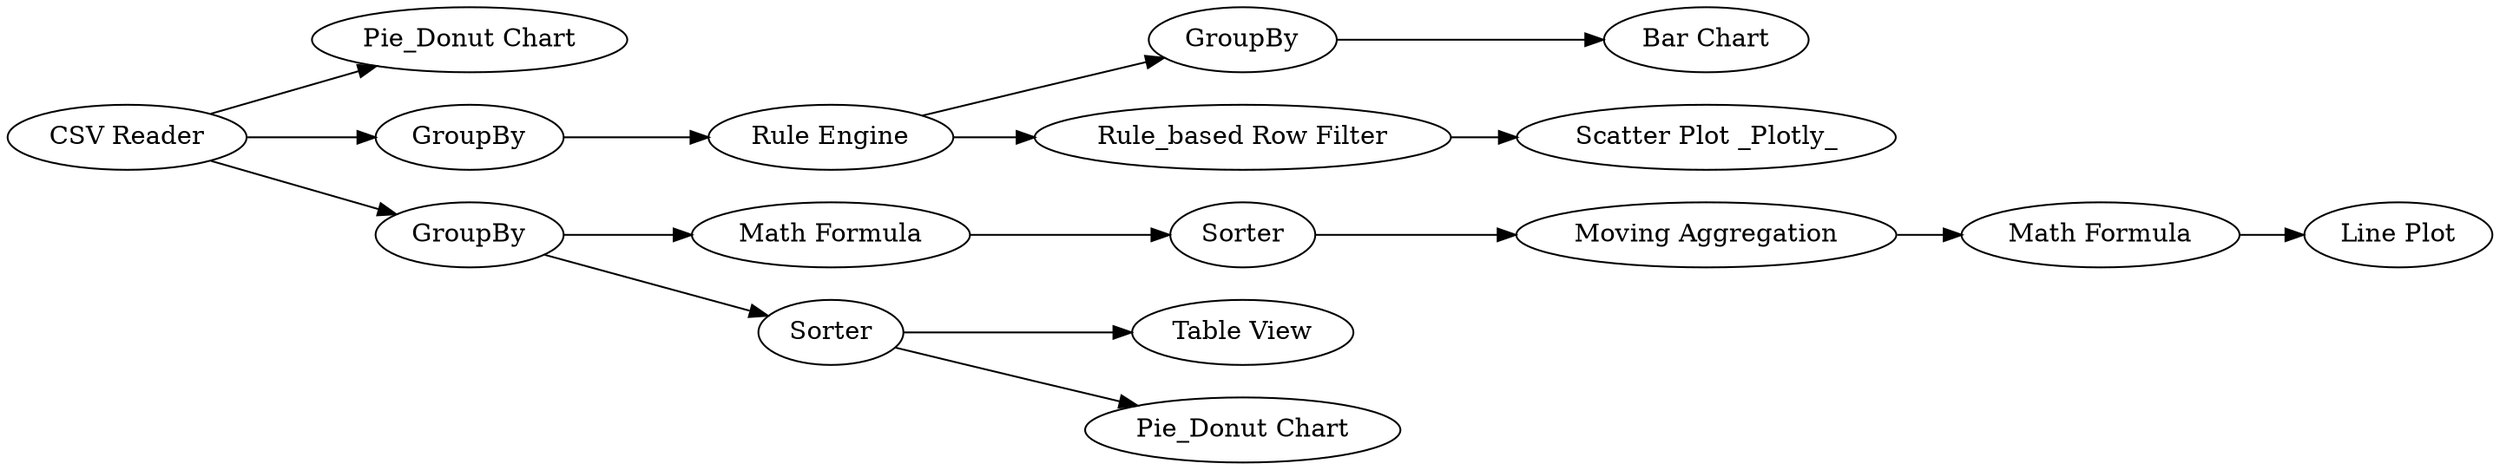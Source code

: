 digraph {
	64 [label="CSV Reader"]
	65 [label="Pie_Donut Chart"]
	66 [label=GroupBy]
	67 [label="Rule Engine"]
	68 [label=GroupBy]
	69 [label="Bar Chart"]
	73 [label="Rule_based Row Filter"]
	75 [label="Scatter Plot _Plotly_"]
	76 [label=GroupBy]
	77 [label="Math Formula"]
	78 [label=Sorter]
	79 [label="Moving Aggregation"]
	80 [label="Math Formula"]
	81 [label="Line Plot"]
	83 [label=Sorter]
	84 [label="Table View"]
	85 [label="Pie_Donut Chart"]
	64 -> 65
	64 -> 66
	64 -> 76
	66 -> 67
	67 -> 68
	67 -> 73
	68 -> 69
	73 -> 75
	76 -> 77
	76 -> 83
	77 -> 78
	78 -> 79
	79 -> 80
	80 -> 81
	83 -> 84
	83 -> 85
	rankdir=LR
}
